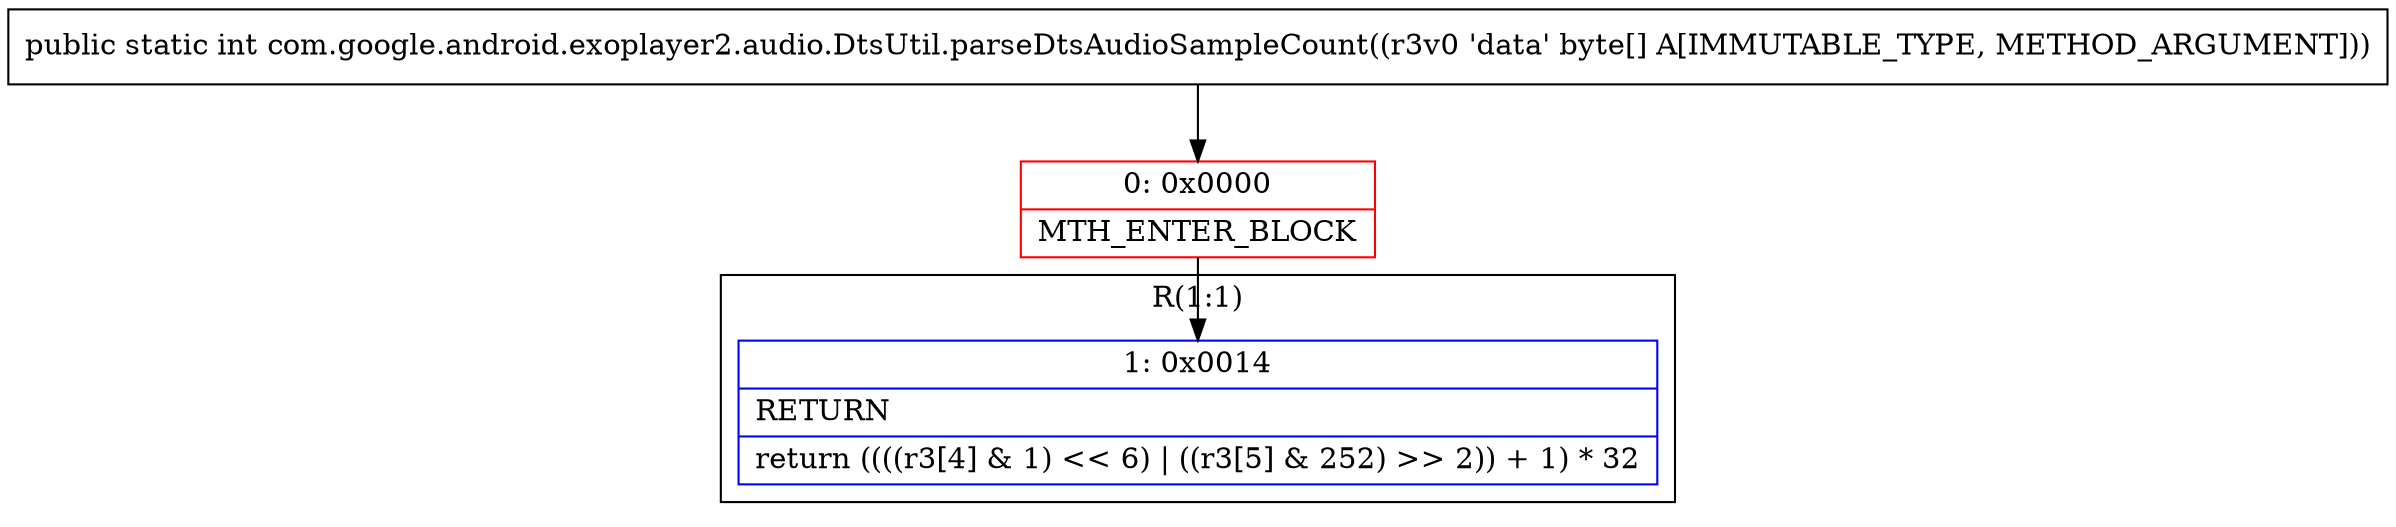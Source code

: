 digraph "CFG forcom.google.android.exoplayer2.audio.DtsUtil.parseDtsAudioSampleCount([B)I" {
subgraph cluster_Region_1677904461 {
label = "R(1:1)";
node [shape=record,color=blue];
Node_1 [shape=record,label="{1\:\ 0x0014|RETURN\l|return ((((r3[4] & 1) \<\< 6) \| ((r3[5] & 252) \>\> 2)) + 1) * 32\l}"];
}
Node_0 [shape=record,color=red,label="{0\:\ 0x0000|MTH_ENTER_BLOCK\l}"];
MethodNode[shape=record,label="{public static int com.google.android.exoplayer2.audio.DtsUtil.parseDtsAudioSampleCount((r3v0 'data' byte[] A[IMMUTABLE_TYPE, METHOD_ARGUMENT])) }"];
MethodNode -> Node_0;
Node_0 -> Node_1;
}

